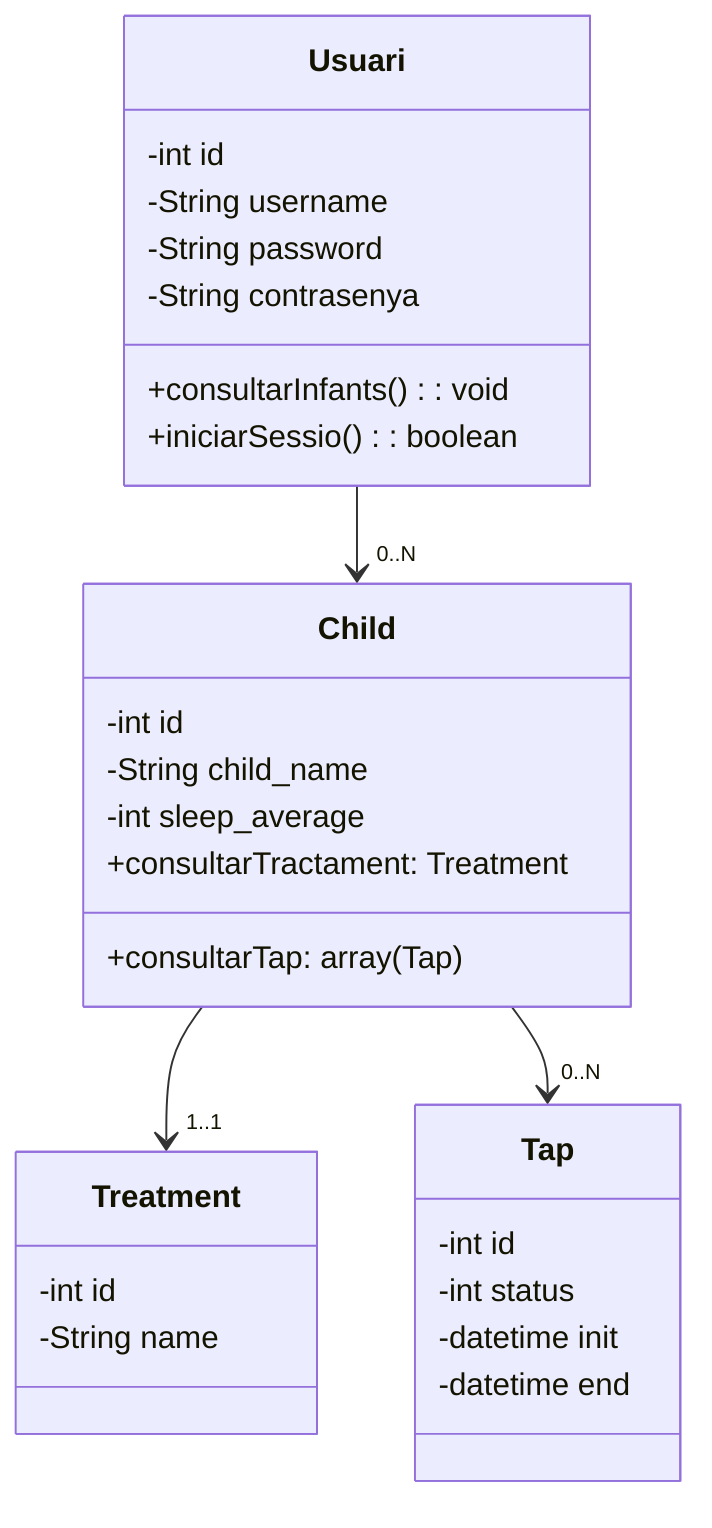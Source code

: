 classDiagram
Usuari "" --> "0..N" Child
Child "" --> "1..1" Treatment
Child "" --> "0..N" Tap

class Usuari {
        -int id
        -String username
        -String password
        -String contrasenya
        +consultarInfants(): void
        +iniciarSessio(): boolean
}

class Child{
        -int id
        -String child_name
        -int sleep_average
        
        +consultarTractament: Treatment
        +consultarTap: array(Tap)
}

class Treatment{
        -int id
        -String name
}

class Tap{
        -int id
        -int status
        -datetime init 
        -datetime end 
}